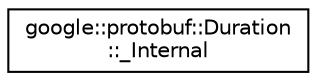 digraph "类继承关系图"
{
 // LATEX_PDF_SIZE
  edge [fontname="Helvetica",fontsize="10",labelfontname="Helvetica",labelfontsize="10"];
  node [fontname="Helvetica",fontsize="10",shape=record];
  rankdir="LR";
  Node0 [label="google::protobuf::Duration\l::_Internal",height=0.2,width=0.4,color="black", fillcolor="white", style="filled",URL="$classDuration_1_1__Internal.html",tooltip=" "];
}
